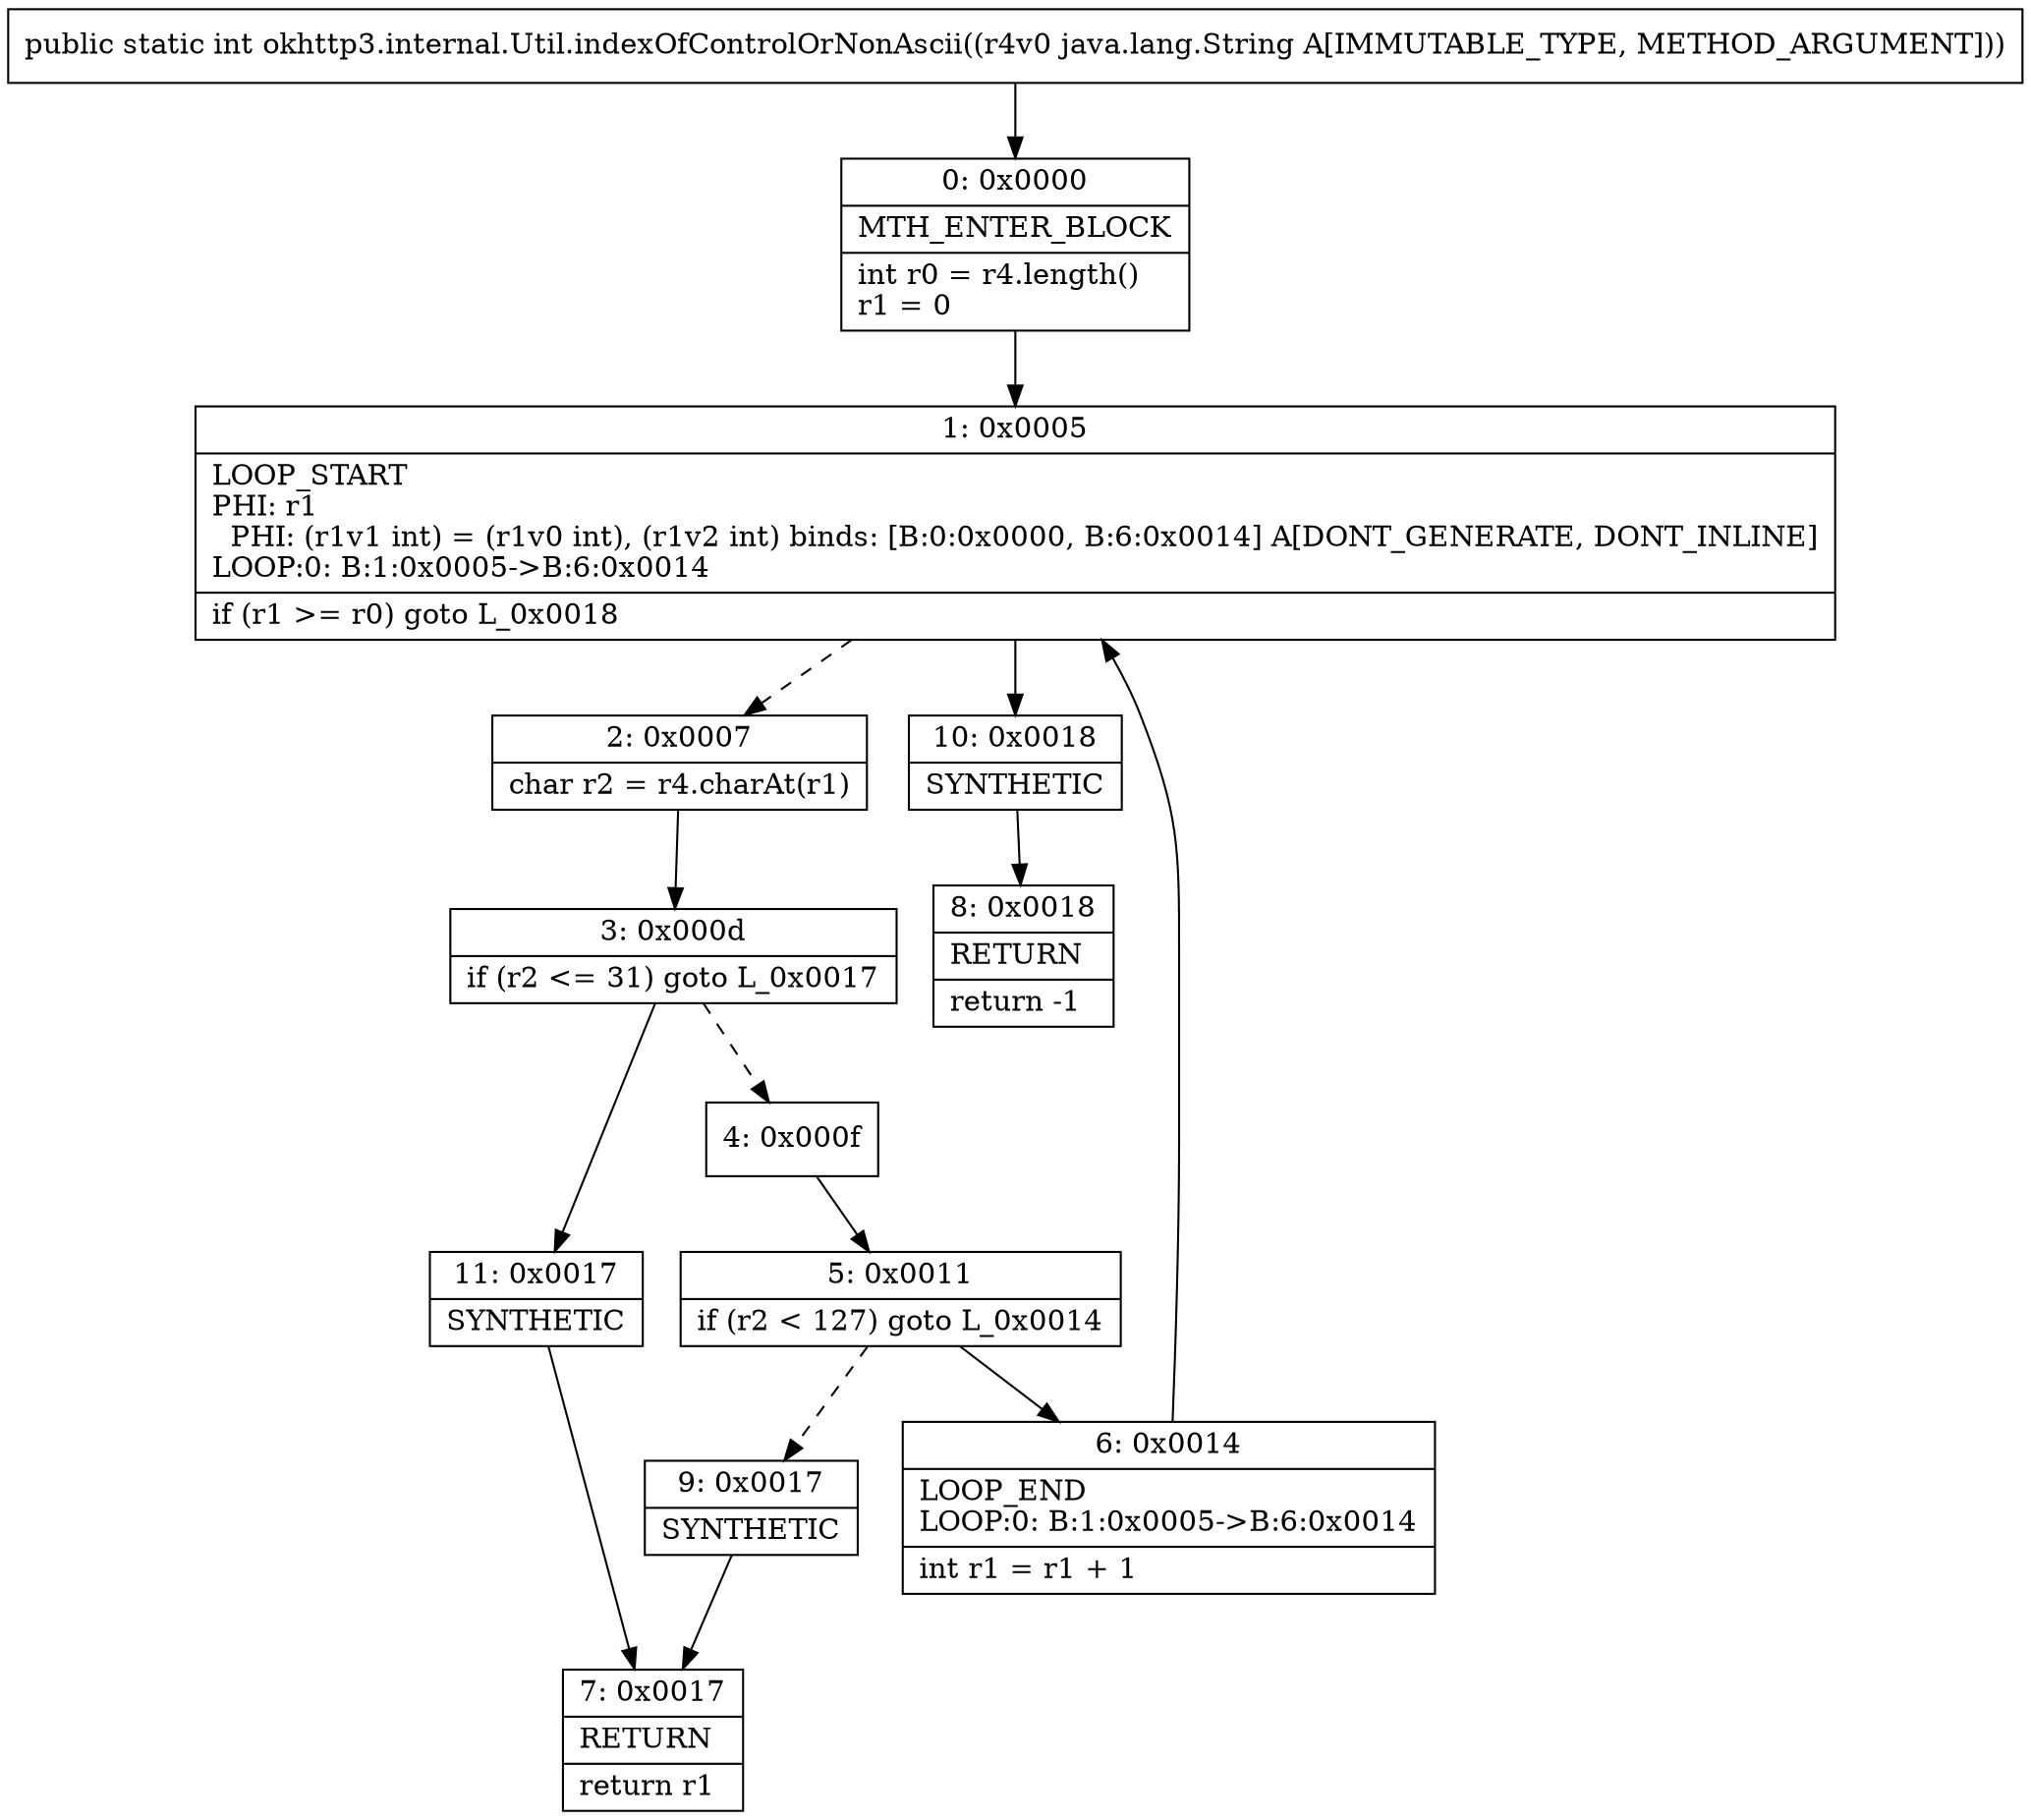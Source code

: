 digraph "CFG forokhttp3.internal.Util.indexOfControlOrNonAscii(Ljava\/lang\/String;)I" {
Node_0 [shape=record,label="{0\:\ 0x0000|MTH_ENTER_BLOCK\l|int r0 = r4.length()\lr1 = 0\l}"];
Node_1 [shape=record,label="{1\:\ 0x0005|LOOP_START\lPHI: r1 \l  PHI: (r1v1 int) = (r1v0 int), (r1v2 int) binds: [B:0:0x0000, B:6:0x0014] A[DONT_GENERATE, DONT_INLINE]\lLOOP:0: B:1:0x0005\-\>B:6:0x0014\l|if (r1 \>= r0) goto L_0x0018\l}"];
Node_2 [shape=record,label="{2\:\ 0x0007|char r2 = r4.charAt(r1)\l}"];
Node_3 [shape=record,label="{3\:\ 0x000d|if (r2 \<= 31) goto L_0x0017\l}"];
Node_4 [shape=record,label="{4\:\ 0x000f}"];
Node_5 [shape=record,label="{5\:\ 0x0011|if (r2 \< 127) goto L_0x0014\l}"];
Node_6 [shape=record,label="{6\:\ 0x0014|LOOP_END\lLOOP:0: B:1:0x0005\-\>B:6:0x0014\l|int r1 = r1 + 1\l}"];
Node_7 [shape=record,label="{7\:\ 0x0017|RETURN\l|return r1\l}"];
Node_8 [shape=record,label="{8\:\ 0x0018|RETURN\l|return \-1\l}"];
Node_9 [shape=record,label="{9\:\ 0x0017|SYNTHETIC\l}"];
Node_10 [shape=record,label="{10\:\ 0x0018|SYNTHETIC\l}"];
Node_11 [shape=record,label="{11\:\ 0x0017|SYNTHETIC\l}"];
MethodNode[shape=record,label="{public static int okhttp3.internal.Util.indexOfControlOrNonAscii((r4v0 java.lang.String A[IMMUTABLE_TYPE, METHOD_ARGUMENT])) }"];
MethodNode -> Node_0;
Node_0 -> Node_1;
Node_1 -> Node_2[style=dashed];
Node_1 -> Node_10;
Node_2 -> Node_3;
Node_3 -> Node_4[style=dashed];
Node_3 -> Node_11;
Node_4 -> Node_5;
Node_5 -> Node_6;
Node_5 -> Node_9[style=dashed];
Node_6 -> Node_1;
Node_9 -> Node_7;
Node_10 -> Node_8;
Node_11 -> Node_7;
}

